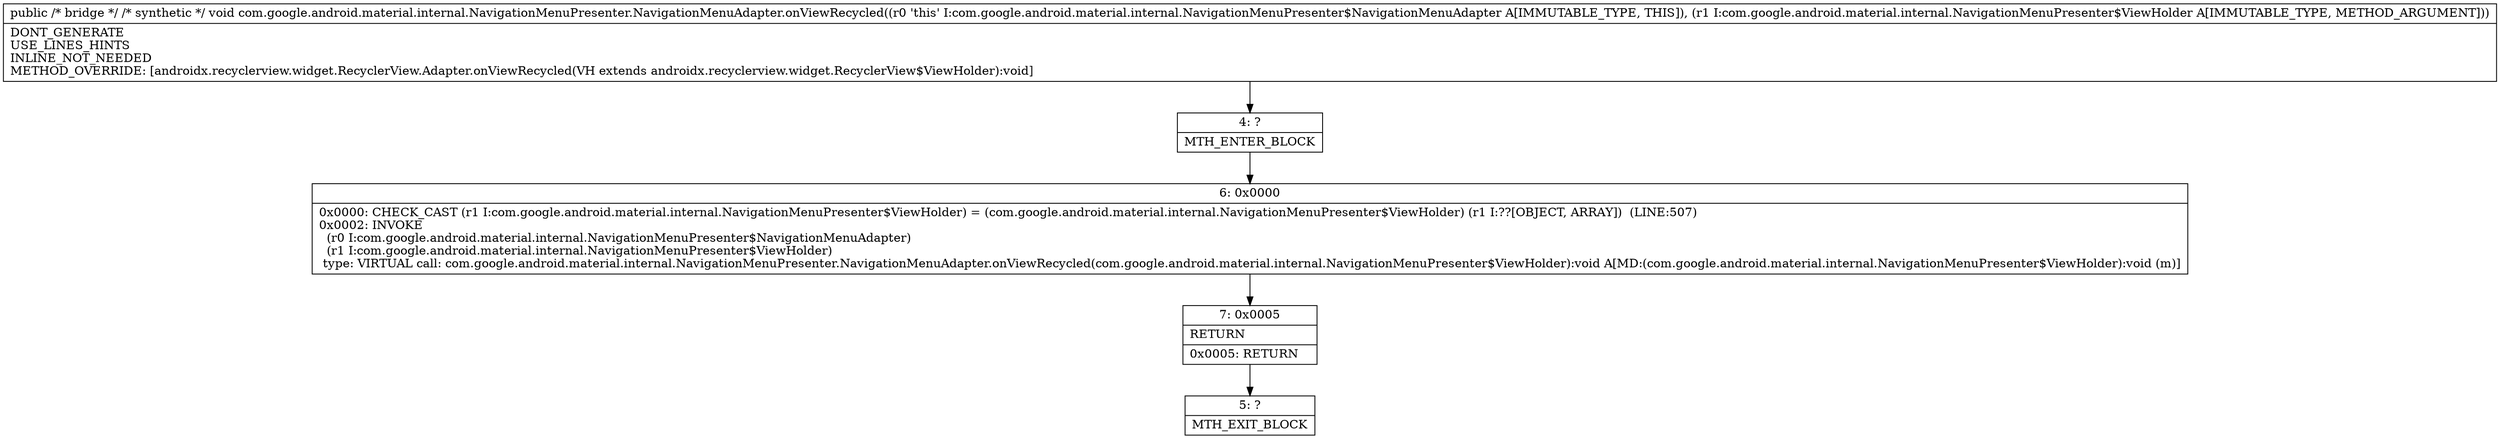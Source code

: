 digraph "CFG forcom.google.android.material.internal.NavigationMenuPresenter.NavigationMenuAdapter.onViewRecycled(Landroidx\/recyclerview\/widget\/RecyclerView$ViewHolder;)V" {
Node_4 [shape=record,label="{4\:\ ?|MTH_ENTER_BLOCK\l}"];
Node_6 [shape=record,label="{6\:\ 0x0000|0x0000: CHECK_CAST (r1 I:com.google.android.material.internal.NavigationMenuPresenter$ViewHolder) = (com.google.android.material.internal.NavigationMenuPresenter$ViewHolder) (r1 I:??[OBJECT, ARRAY])  (LINE:507)\l0x0002: INVOKE  \l  (r0 I:com.google.android.material.internal.NavigationMenuPresenter$NavigationMenuAdapter)\l  (r1 I:com.google.android.material.internal.NavigationMenuPresenter$ViewHolder)\l type: VIRTUAL call: com.google.android.material.internal.NavigationMenuPresenter.NavigationMenuAdapter.onViewRecycled(com.google.android.material.internal.NavigationMenuPresenter$ViewHolder):void A[MD:(com.google.android.material.internal.NavigationMenuPresenter$ViewHolder):void (m)]\l}"];
Node_7 [shape=record,label="{7\:\ 0x0005|RETURN\l|0x0005: RETURN   \l}"];
Node_5 [shape=record,label="{5\:\ ?|MTH_EXIT_BLOCK\l}"];
MethodNode[shape=record,label="{public \/* bridge *\/ \/* synthetic *\/ void com.google.android.material.internal.NavigationMenuPresenter.NavigationMenuAdapter.onViewRecycled((r0 'this' I:com.google.android.material.internal.NavigationMenuPresenter$NavigationMenuAdapter A[IMMUTABLE_TYPE, THIS]), (r1 I:com.google.android.material.internal.NavigationMenuPresenter$ViewHolder A[IMMUTABLE_TYPE, METHOD_ARGUMENT]))  | DONT_GENERATE\lUSE_LINES_HINTS\lINLINE_NOT_NEEDED\lMETHOD_OVERRIDE: [androidx.recyclerview.widget.RecyclerView.Adapter.onViewRecycled(VH extends androidx.recyclerview.widget.RecyclerView$ViewHolder):void]\l}"];
MethodNode -> Node_4;Node_4 -> Node_6;
Node_6 -> Node_7;
Node_7 -> Node_5;
}

